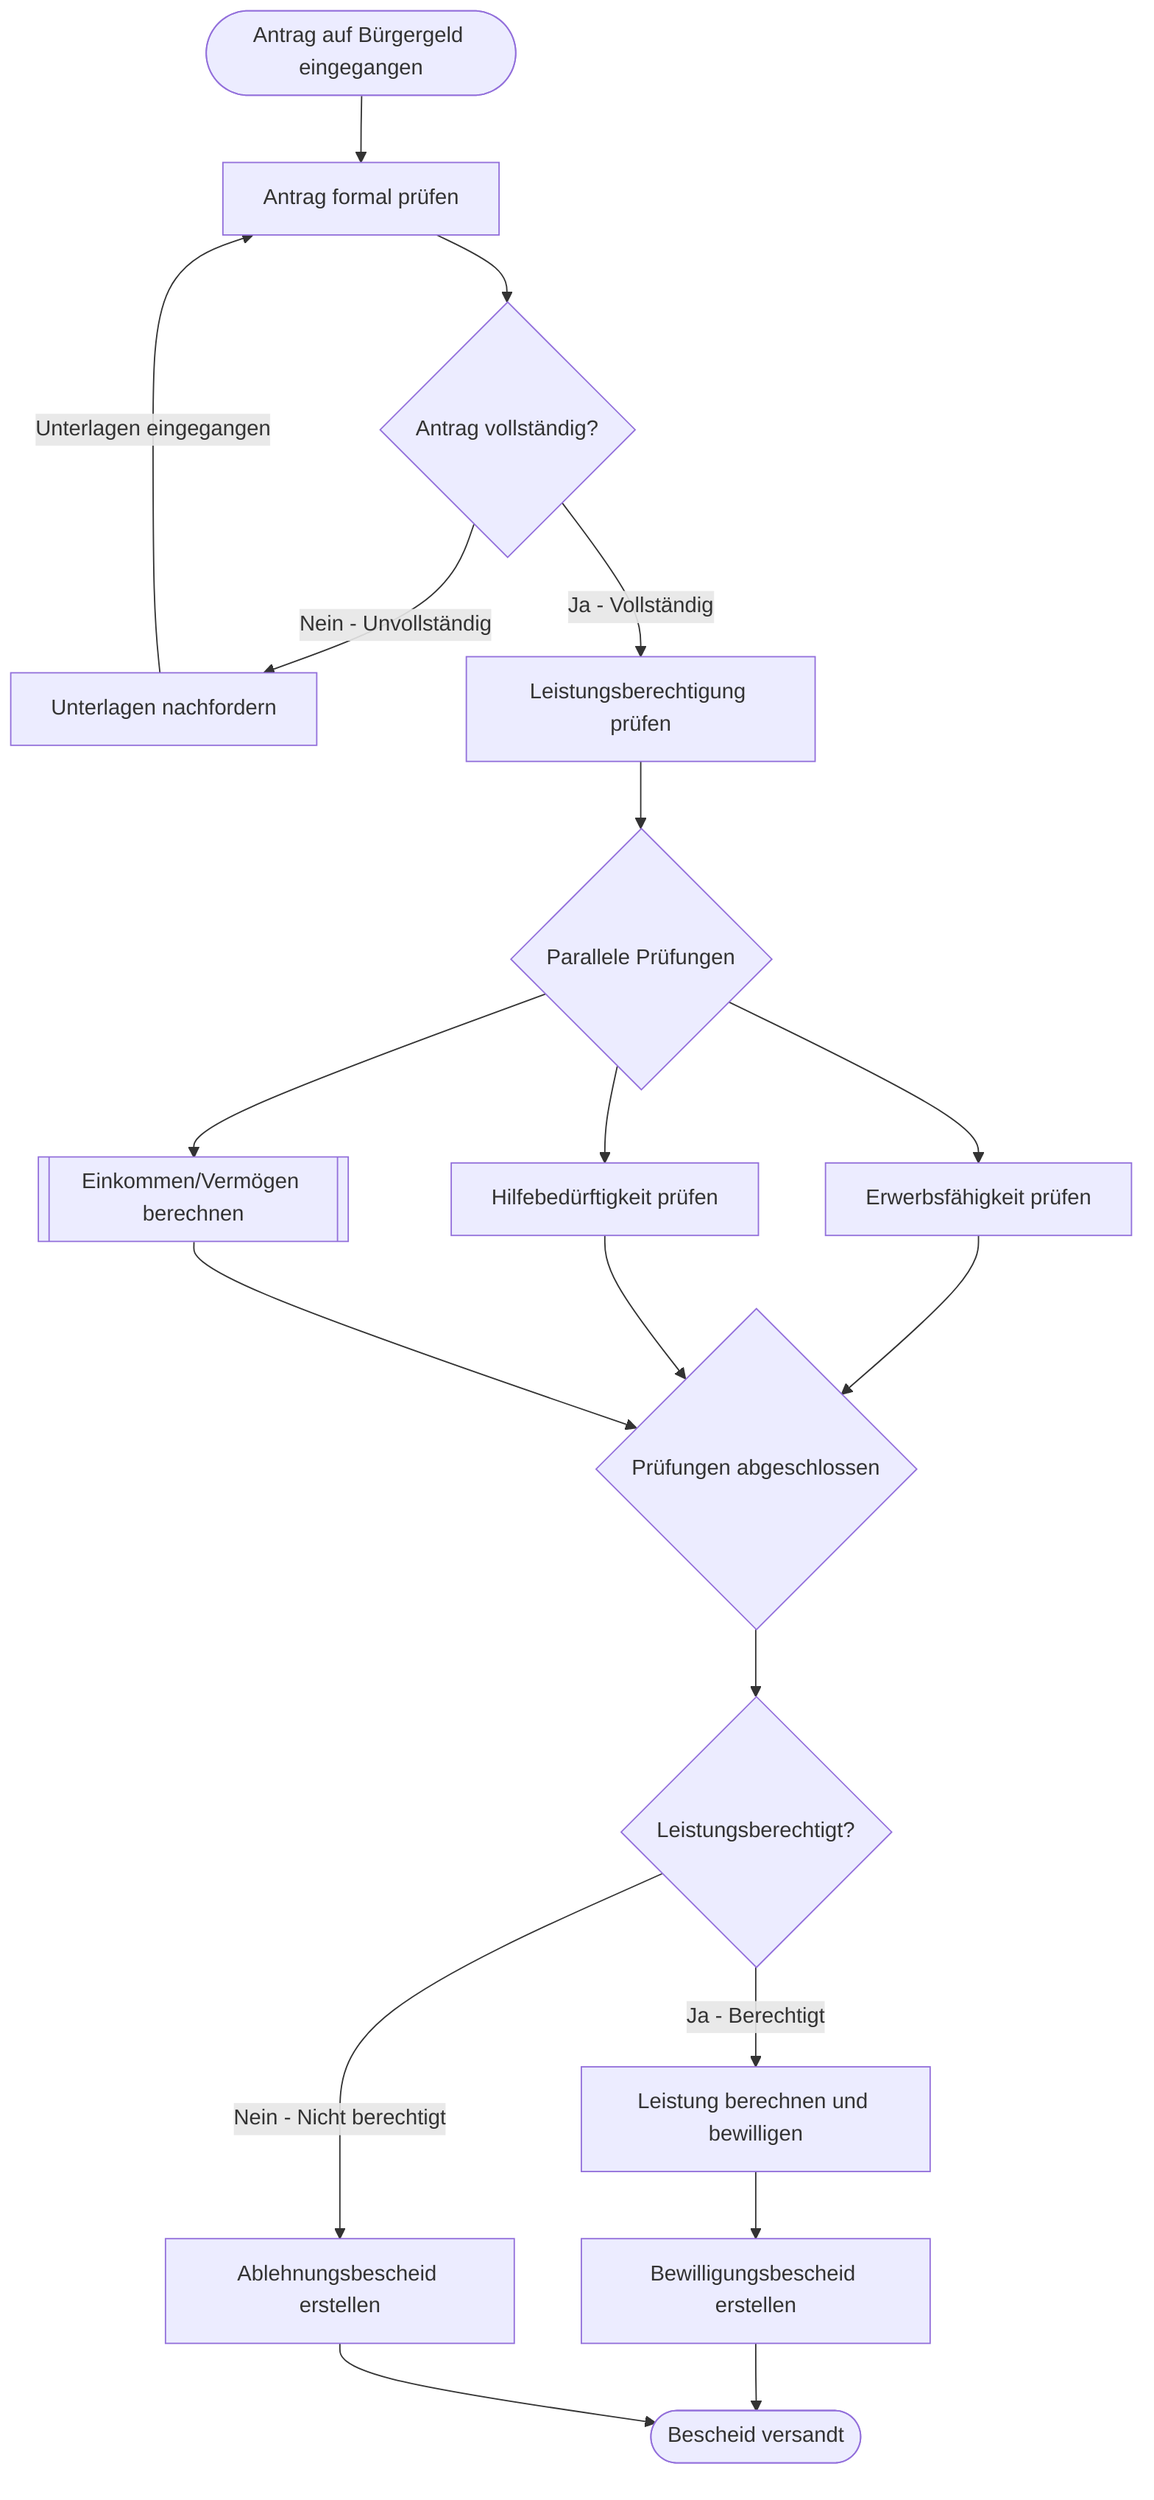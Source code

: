 graph TD
    Start_1([Antrag auf Bürgergeld eingegangen])
    Task_2[Antrag formal prüfen]
    Gateway_4{Antrag vollständig?}
    Task_6[Unterlagen nachfordern]
    Task_9[Leistungsberechtigung prüfen]
    ParallelGW_11{Parallele Prüfungen}
    Task_13[Erwerbsfähigkeit prüfen]
    Task_15[Hilfebedürftigkeit prüfen]
    Service_17[[Einkommen/Vermögen berechnen]]
    ParallelGW_19{Prüfungen abgeschlossen}
    Gateway_23{Leistungsberechtigt?}
    Task_25[Leistung berechnen und bewilligen]
    Task_27[Bewilligungsbescheid erstellen]
    Task_29[Ablehnungsbescheid erstellen]
    End_31([Bescheid versandt])
    Start_1 --> Task_2
    Task_2 --> Gateway_4
    Gateway_4 -->|Nein - Unvollständig| Task_6
    Task_6 -->|Unterlagen eingegangen| Task_2
    Gateway_4 -->|Ja - Vollständig| Task_9
    Task_9 --> ParallelGW_11
    ParallelGW_11 --> Task_13
    ParallelGW_11 --> Task_15
    ParallelGW_11 --> Service_17
    Task_13 --> ParallelGW_19
    Task_15 --> ParallelGW_19
    Service_17 --> ParallelGW_19
    ParallelGW_19 --> Gateway_23
    Gateway_23 -->|Ja - Berechtigt| Task_25
    Task_25 --> Task_27
    Gateway_23 -->|Nein - Nicht berechtigt| Task_29
    Task_27 --> End_31
    Task_29 --> End_31